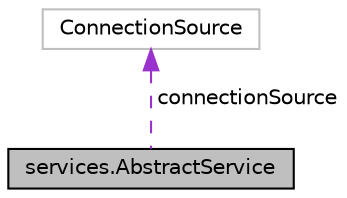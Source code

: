 digraph "services.AbstractService"
{
  edge [fontname="Helvetica",fontsize="10",labelfontname="Helvetica",labelfontsize="10"];
  node [fontname="Helvetica",fontsize="10",shape=record];
  Node3 [label="services.AbstractService",height=0.2,width=0.4,color="black", fillcolor="grey75", style="filled", fontcolor="black"];
  Node4 -> Node3 [dir="back",color="darkorchid3",fontsize="10",style="dashed",label=" connectionSource" ,fontname="Helvetica"];
  Node4 [label="ConnectionSource",height=0.2,width=0.4,color="grey75", fillcolor="white", style="filled"];
}
